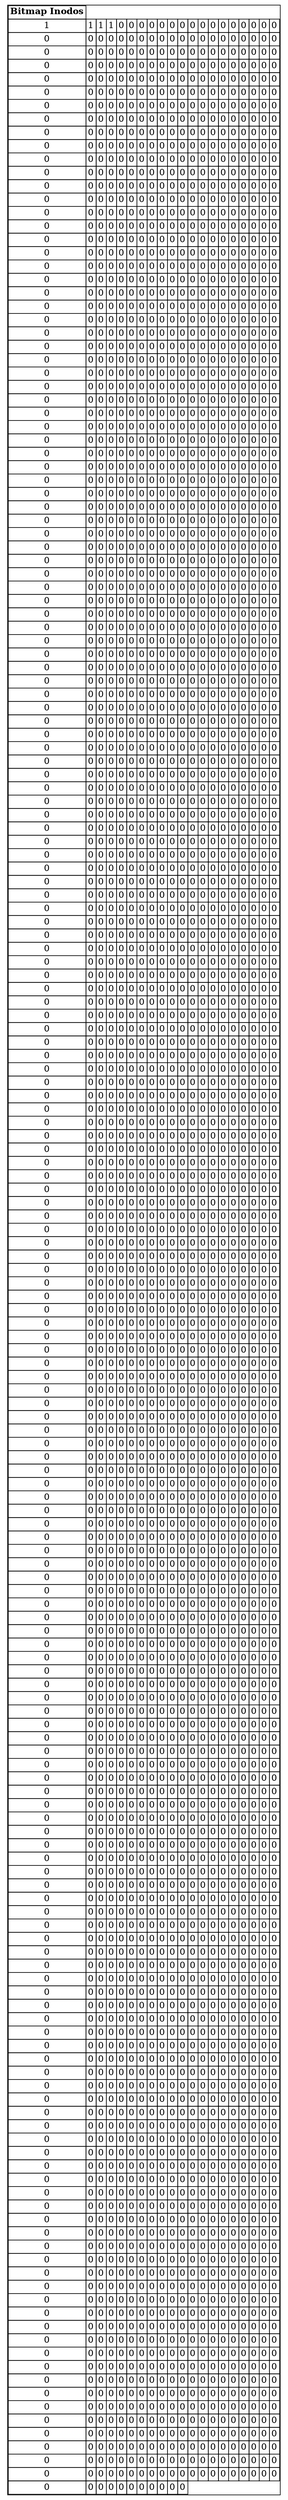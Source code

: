 digraph G {
  node [shape=plaintext]
  tbl [label=<<TABLE BORDER="1" CELLBORDER="1" CELLSPACING="0">
    <TR><TD><B>Bitmap Inodos</B></TD></TR>
    <TR><TD>1</TD><TD>1</TD><TD>1</TD><TD>1</TD><TD>0</TD><TD>0</TD><TD>0</TD><TD>0</TD><TD>0</TD><TD>0</TD><TD>0</TD><TD>0</TD><TD>0</TD><TD>0</TD><TD>0</TD><TD>0</TD><TD>0</TD><TD>0</TD><TD>0</TD><TD>0</TD></TR>
    <TR><TD>0</TD><TD>0</TD><TD>0</TD><TD>0</TD><TD>0</TD><TD>0</TD><TD>0</TD><TD>0</TD><TD>0</TD><TD>0</TD><TD>0</TD><TD>0</TD><TD>0</TD><TD>0</TD><TD>0</TD><TD>0</TD><TD>0</TD><TD>0</TD><TD>0</TD><TD>0</TD></TR>
    <TR><TD>0</TD><TD>0</TD><TD>0</TD><TD>0</TD><TD>0</TD><TD>0</TD><TD>0</TD><TD>0</TD><TD>0</TD><TD>0</TD><TD>0</TD><TD>0</TD><TD>0</TD><TD>0</TD><TD>0</TD><TD>0</TD><TD>0</TD><TD>0</TD><TD>0</TD><TD>0</TD></TR>
    <TR><TD>0</TD><TD>0</TD><TD>0</TD><TD>0</TD><TD>0</TD><TD>0</TD><TD>0</TD><TD>0</TD><TD>0</TD><TD>0</TD><TD>0</TD><TD>0</TD><TD>0</TD><TD>0</TD><TD>0</TD><TD>0</TD><TD>0</TD><TD>0</TD><TD>0</TD><TD>0</TD></TR>
    <TR><TD>0</TD><TD>0</TD><TD>0</TD><TD>0</TD><TD>0</TD><TD>0</TD><TD>0</TD><TD>0</TD><TD>0</TD><TD>0</TD><TD>0</TD><TD>0</TD><TD>0</TD><TD>0</TD><TD>0</TD><TD>0</TD><TD>0</TD><TD>0</TD><TD>0</TD><TD>0</TD></TR>
    <TR><TD>0</TD><TD>0</TD><TD>0</TD><TD>0</TD><TD>0</TD><TD>0</TD><TD>0</TD><TD>0</TD><TD>0</TD><TD>0</TD><TD>0</TD><TD>0</TD><TD>0</TD><TD>0</TD><TD>0</TD><TD>0</TD><TD>0</TD><TD>0</TD><TD>0</TD><TD>0</TD></TR>
    <TR><TD>0</TD><TD>0</TD><TD>0</TD><TD>0</TD><TD>0</TD><TD>0</TD><TD>0</TD><TD>0</TD><TD>0</TD><TD>0</TD><TD>0</TD><TD>0</TD><TD>0</TD><TD>0</TD><TD>0</TD><TD>0</TD><TD>0</TD><TD>0</TD><TD>0</TD><TD>0</TD></TR>
    <TR><TD>0</TD><TD>0</TD><TD>0</TD><TD>0</TD><TD>0</TD><TD>0</TD><TD>0</TD><TD>0</TD><TD>0</TD><TD>0</TD><TD>0</TD><TD>0</TD><TD>0</TD><TD>0</TD><TD>0</TD><TD>0</TD><TD>0</TD><TD>0</TD><TD>0</TD><TD>0</TD></TR>
    <TR><TD>0</TD><TD>0</TD><TD>0</TD><TD>0</TD><TD>0</TD><TD>0</TD><TD>0</TD><TD>0</TD><TD>0</TD><TD>0</TD><TD>0</TD><TD>0</TD><TD>0</TD><TD>0</TD><TD>0</TD><TD>0</TD><TD>0</TD><TD>0</TD><TD>0</TD><TD>0</TD></TR>
    <TR><TD>0</TD><TD>0</TD><TD>0</TD><TD>0</TD><TD>0</TD><TD>0</TD><TD>0</TD><TD>0</TD><TD>0</TD><TD>0</TD><TD>0</TD><TD>0</TD><TD>0</TD><TD>0</TD><TD>0</TD><TD>0</TD><TD>0</TD><TD>0</TD><TD>0</TD><TD>0</TD></TR>
    <TR><TD>0</TD><TD>0</TD><TD>0</TD><TD>0</TD><TD>0</TD><TD>0</TD><TD>0</TD><TD>0</TD><TD>0</TD><TD>0</TD><TD>0</TD><TD>0</TD><TD>0</TD><TD>0</TD><TD>0</TD><TD>0</TD><TD>0</TD><TD>0</TD><TD>0</TD><TD>0</TD></TR>
    <TR><TD>0</TD><TD>0</TD><TD>0</TD><TD>0</TD><TD>0</TD><TD>0</TD><TD>0</TD><TD>0</TD><TD>0</TD><TD>0</TD><TD>0</TD><TD>0</TD><TD>0</TD><TD>0</TD><TD>0</TD><TD>0</TD><TD>0</TD><TD>0</TD><TD>0</TD><TD>0</TD></TR>
    <TR><TD>0</TD><TD>0</TD><TD>0</TD><TD>0</TD><TD>0</TD><TD>0</TD><TD>0</TD><TD>0</TD><TD>0</TD><TD>0</TD><TD>0</TD><TD>0</TD><TD>0</TD><TD>0</TD><TD>0</TD><TD>0</TD><TD>0</TD><TD>0</TD><TD>0</TD><TD>0</TD></TR>
    <TR><TD>0</TD><TD>0</TD><TD>0</TD><TD>0</TD><TD>0</TD><TD>0</TD><TD>0</TD><TD>0</TD><TD>0</TD><TD>0</TD><TD>0</TD><TD>0</TD><TD>0</TD><TD>0</TD><TD>0</TD><TD>0</TD><TD>0</TD><TD>0</TD><TD>0</TD><TD>0</TD></TR>
    <TR><TD>0</TD><TD>0</TD><TD>0</TD><TD>0</TD><TD>0</TD><TD>0</TD><TD>0</TD><TD>0</TD><TD>0</TD><TD>0</TD><TD>0</TD><TD>0</TD><TD>0</TD><TD>0</TD><TD>0</TD><TD>0</TD><TD>0</TD><TD>0</TD><TD>0</TD><TD>0</TD></TR>
    <TR><TD>0</TD><TD>0</TD><TD>0</TD><TD>0</TD><TD>0</TD><TD>0</TD><TD>0</TD><TD>0</TD><TD>0</TD><TD>0</TD><TD>0</TD><TD>0</TD><TD>0</TD><TD>0</TD><TD>0</TD><TD>0</TD><TD>0</TD><TD>0</TD><TD>0</TD><TD>0</TD></TR>
    <TR><TD>0</TD><TD>0</TD><TD>0</TD><TD>0</TD><TD>0</TD><TD>0</TD><TD>0</TD><TD>0</TD><TD>0</TD><TD>0</TD><TD>0</TD><TD>0</TD><TD>0</TD><TD>0</TD><TD>0</TD><TD>0</TD><TD>0</TD><TD>0</TD><TD>0</TD><TD>0</TD></TR>
    <TR><TD>0</TD><TD>0</TD><TD>0</TD><TD>0</TD><TD>0</TD><TD>0</TD><TD>0</TD><TD>0</TD><TD>0</TD><TD>0</TD><TD>0</TD><TD>0</TD><TD>0</TD><TD>0</TD><TD>0</TD><TD>0</TD><TD>0</TD><TD>0</TD><TD>0</TD><TD>0</TD></TR>
    <TR><TD>0</TD><TD>0</TD><TD>0</TD><TD>0</TD><TD>0</TD><TD>0</TD><TD>0</TD><TD>0</TD><TD>0</TD><TD>0</TD><TD>0</TD><TD>0</TD><TD>0</TD><TD>0</TD><TD>0</TD><TD>0</TD><TD>0</TD><TD>0</TD><TD>0</TD><TD>0</TD></TR>
    <TR><TD>0</TD><TD>0</TD><TD>0</TD><TD>0</TD><TD>0</TD><TD>0</TD><TD>0</TD><TD>0</TD><TD>0</TD><TD>0</TD><TD>0</TD><TD>0</TD><TD>0</TD><TD>0</TD><TD>0</TD><TD>0</TD><TD>0</TD><TD>0</TD><TD>0</TD><TD>0</TD></TR>
    <TR><TD>0</TD><TD>0</TD><TD>0</TD><TD>0</TD><TD>0</TD><TD>0</TD><TD>0</TD><TD>0</TD><TD>0</TD><TD>0</TD><TD>0</TD><TD>0</TD><TD>0</TD><TD>0</TD><TD>0</TD><TD>0</TD><TD>0</TD><TD>0</TD><TD>0</TD><TD>0</TD></TR>
    <TR><TD>0</TD><TD>0</TD><TD>0</TD><TD>0</TD><TD>0</TD><TD>0</TD><TD>0</TD><TD>0</TD><TD>0</TD><TD>0</TD><TD>0</TD><TD>0</TD><TD>0</TD><TD>0</TD><TD>0</TD><TD>0</TD><TD>0</TD><TD>0</TD><TD>0</TD><TD>0</TD></TR>
    <TR><TD>0</TD><TD>0</TD><TD>0</TD><TD>0</TD><TD>0</TD><TD>0</TD><TD>0</TD><TD>0</TD><TD>0</TD><TD>0</TD><TD>0</TD><TD>0</TD><TD>0</TD><TD>0</TD><TD>0</TD><TD>0</TD><TD>0</TD><TD>0</TD><TD>0</TD><TD>0</TD></TR>
    <TR><TD>0</TD><TD>0</TD><TD>0</TD><TD>0</TD><TD>0</TD><TD>0</TD><TD>0</TD><TD>0</TD><TD>0</TD><TD>0</TD><TD>0</TD><TD>0</TD><TD>0</TD><TD>0</TD><TD>0</TD><TD>0</TD><TD>0</TD><TD>0</TD><TD>0</TD><TD>0</TD></TR>
    <TR><TD>0</TD><TD>0</TD><TD>0</TD><TD>0</TD><TD>0</TD><TD>0</TD><TD>0</TD><TD>0</TD><TD>0</TD><TD>0</TD><TD>0</TD><TD>0</TD><TD>0</TD><TD>0</TD><TD>0</TD><TD>0</TD><TD>0</TD><TD>0</TD><TD>0</TD><TD>0</TD></TR>
    <TR><TD>0</TD><TD>0</TD><TD>0</TD><TD>0</TD><TD>0</TD><TD>0</TD><TD>0</TD><TD>0</TD><TD>0</TD><TD>0</TD><TD>0</TD><TD>0</TD><TD>0</TD><TD>0</TD><TD>0</TD><TD>0</TD><TD>0</TD><TD>0</TD><TD>0</TD><TD>0</TD></TR>
    <TR><TD>0</TD><TD>0</TD><TD>0</TD><TD>0</TD><TD>0</TD><TD>0</TD><TD>0</TD><TD>0</TD><TD>0</TD><TD>0</TD><TD>0</TD><TD>0</TD><TD>0</TD><TD>0</TD><TD>0</TD><TD>0</TD><TD>0</TD><TD>0</TD><TD>0</TD><TD>0</TD></TR>
    <TR><TD>0</TD><TD>0</TD><TD>0</TD><TD>0</TD><TD>0</TD><TD>0</TD><TD>0</TD><TD>0</TD><TD>0</TD><TD>0</TD><TD>0</TD><TD>0</TD><TD>0</TD><TD>0</TD><TD>0</TD><TD>0</TD><TD>0</TD><TD>0</TD><TD>0</TD><TD>0</TD></TR>
    <TR><TD>0</TD><TD>0</TD><TD>0</TD><TD>0</TD><TD>0</TD><TD>0</TD><TD>0</TD><TD>0</TD><TD>0</TD><TD>0</TD><TD>0</TD><TD>0</TD><TD>0</TD><TD>0</TD><TD>0</TD><TD>0</TD><TD>0</TD><TD>0</TD><TD>0</TD><TD>0</TD></TR>
    <TR><TD>0</TD><TD>0</TD><TD>0</TD><TD>0</TD><TD>0</TD><TD>0</TD><TD>0</TD><TD>0</TD><TD>0</TD><TD>0</TD><TD>0</TD><TD>0</TD><TD>0</TD><TD>0</TD><TD>0</TD><TD>0</TD><TD>0</TD><TD>0</TD><TD>0</TD><TD>0</TD></TR>
    <TR><TD>0</TD><TD>0</TD><TD>0</TD><TD>0</TD><TD>0</TD><TD>0</TD><TD>0</TD><TD>0</TD><TD>0</TD><TD>0</TD><TD>0</TD><TD>0</TD><TD>0</TD><TD>0</TD><TD>0</TD><TD>0</TD><TD>0</TD><TD>0</TD><TD>0</TD><TD>0</TD></TR>
    <TR><TD>0</TD><TD>0</TD><TD>0</TD><TD>0</TD><TD>0</TD><TD>0</TD><TD>0</TD><TD>0</TD><TD>0</TD><TD>0</TD><TD>0</TD><TD>0</TD><TD>0</TD><TD>0</TD><TD>0</TD><TD>0</TD><TD>0</TD><TD>0</TD><TD>0</TD><TD>0</TD></TR>
    <TR><TD>0</TD><TD>0</TD><TD>0</TD><TD>0</TD><TD>0</TD><TD>0</TD><TD>0</TD><TD>0</TD><TD>0</TD><TD>0</TD><TD>0</TD><TD>0</TD><TD>0</TD><TD>0</TD><TD>0</TD><TD>0</TD><TD>0</TD><TD>0</TD><TD>0</TD><TD>0</TD></TR>
    <TR><TD>0</TD><TD>0</TD><TD>0</TD><TD>0</TD><TD>0</TD><TD>0</TD><TD>0</TD><TD>0</TD><TD>0</TD><TD>0</TD><TD>0</TD><TD>0</TD><TD>0</TD><TD>0</TD><TD>0</TD><TD>0</TD><TD>0</TD><TD>0</TD><TD>0</TD><TD>0</TD></TR>
    <TR><TD>0</TD><TD>0</TD><TD>0</TD><TD>0</TD><TD>0</TD><TD>0</TD><TD>0</TD><TD>0</TD><TD>0</TD><TD>0</TD><TD>0</TD><TD>0</TD><TD>0</TD><TD>0</TD><TD>0</TD><TD>0</TD><TD>0</TD><TD>0</TD><TD>0</TD><TD>0</TD></TR>
    <TR><TD>0</TD><TD>0</TD><TD>0</TD><TD>0</TD><TD>0</TD><TD>0</TD><TD>0</TD><TD>0</TD><TD>0</TD><TD>0</TD><TD>0</TD><TD>0</TD><TD>0</TD><TD>0</TD><TD>0</TD><TD>0</TD><TD>0</TD><TD>0</TD><TD>0</TD><TD>0</TD></TR>
    <TR><TD>0</TD><TD>0</TD><TD>0</TD><TD>0</TD><TD>0</TD><TD>0</TD><TD>0</TD><TD>0</TD><TD>0</TD><TD>0</TD><TD>0</TD><TD>0</TD><TD>0</TD><TD>0</TD><TD>0</TD><TD>0</TD><TD>0</TD><TD>0</TD><TD>0</TD><TD>0</TD></TR>
    <TR><TD>0</TD><TD>0</TD><TD>0</TD><TD>0</TD><TD>0</TD><TD>0</TD><TD>0</TD><TD>0</TD><TD>0</TD><TD>0</TD><TD>0</TD><TD>0</TD><TD>0</TD><TD>0</TD><TD>0</TD><TD>0</TD><TD>0</TD><TD>0</TD><TD>0</TD><TD>0</TD></TR>
    <TR><TD>0</TD><TD>0</TD><TD>0</TD><TD>0</TD><TD>0</TD><TD>0</TD><TD>0</TD><TD>0</TD><TD>0</TD><TD>0</TD><TD>0</TD><TD>0</TD><TD>0</TD><TD>0</TD><TD>0</TD><TD>0</TD><TD>0</TD><TD>0</TD><TD>0</TD><TD>0</TD></TR>
    <TR><TD>0</TD><TD>0</TD><TD>0</TD><TD>0</TD><TD>0</TD><TD>0</TD><TD>0</TD><TD>0</TD><TD>0</TD><TD>0</TD><TD>0</TD><TD>0</TD><TD>0</TD><TD>0</TD><TD>0</TD><TD>0</TD><TD>0</TD><TD>0</TD><TD>0</TD><TD>0</TD></TR>
    <TR><TD>0</TD><TD>0</TD><TD>0</TD><TD>0</TD><TD>0</TD><TD>0</TD><TD>0</TD><TD>0</TD><TD>0</TD><TD>0</TD><TD>0</TD><TD>0</TD><TD>0</TD><TD>0</TD><TD>0</TD><TD>0</TD><TD>0</TD><TD>0</TD><TD>0</TD><TD>0</TD></TR>
    <TR><TD>0</TD><TD>0</TD><TD>0</TD><TD>0</TD><TD>0</TD><TD>0</TD><TD>0</TD><TD>0</TD><TD>0</TD><TD>0</TD><TD>0</TD><TD>0</TD><TD>0</TD><TD>0</TD><TD>0</TD><TD>0</TD><TD>0</TD><TD>0</TD><TD>0</TD><TD>0</TD></TR>
    <TR><TD>0</TD><TD>0</TD><TD>0</TD><TD>0</TD><TD>0</TD><TD>0</TD><TD>0</TD><TD>0</TD><TD>0</TD><TD>0</TD><TD>0</TD><TD>0</TD><TD>0</TD><TD>0</TD><TD>0</TD><TD>0</TD><TD>0</TD><TD>0</TD><TD>0</TD><TD>0</TD></TR>
    <TR><TD>0</TD><TD>0</TD><TD>0</TD><TD>0</TD><TD>0</TD><TD>0</TD><TD>0</TD><TD>0</TD><TD>0</TD><TD>0</TD><TD>0</TD><TD>0</TD><TD>0</TD><TD>0</TD><TD>0</TD><TD>0</TD><TD>0</TD><TD>0</TD><TD>0</TD><TD>0</TD></TR>
    <TR><TD>0</TD><TD>0</TD><TD>0</TD><TD>0</TD><TD>0</TD><TD>0</TD><TD>0</TD><TD>0</TD><TD>0</TD><TD>0</TD><TD>0</TD><TD>0</TD><TD>0</TD><TD>0</TD><TD>0</TD><TD>0</TD><TD>0</TD><TD>0</TD><TD>0</TD><TD>0</TD></TR>
    <TR><TD>0</TD><TD>0</TD><TD>0</TD><TD>0</TD><TD>0</TD><TD>0</TD><TD>0</TD><TD>0</TD><TD>0</TD><TD>0</TD><TD>0</TD><TD>0</TD><TD>0</TD><TD>0</TD><TD>0</TD><TD>0</TD><TD>0</TD><TD>0</TD><TD>0</TD><TD>0</TD></TR>
    <TR><TD>0</TD><TD>0</TD><TD>0</TD><TD>0</TD><TD>0</TD><TD>0</TD><TD>0</TD><TD>0</TD><TD>0</TD><TD>0</TD><TD>0</TD><TD>0</TD><TD>0</TD><TD>0</TD><TD>0</TD><TD>0</TD><TD>0</TD><TD>0</TD><TD>0</TD><TD>0</TD></TR>
    <TR><TD>0</TD><TD>0</TD><TD>0</TD><TD>0</TD><TD>0</TD><TD>0</TD><TD>0</TD><TD>0</TD><TD>0</TD><TD>0</TD><TD>0</TD><TD>0</TD><TD>0</TD><TD>0</TD><TD>0</TD><TD>0</TD><TD>0</TD><TD>0</TD><TD>0</TD><TD>0</TD></TR>
    <TR><TD>0</TD><TD>0</TD><TD>0</TD><TD>0</TD><TD>0</TD><TD>0</TD><TD>0</TD><TD>0</TD><TD>0</TD><TD>0</TD><TD>0</TD><TD>0</TD><TD>0</TD><TD>0</TD><TD>0</TD><TD>0</TD><TD>0</TD><TD>0</TD><TD>0</TD><TD>0</TD></TR>
    <TR><TD>0</TD><TD>0</TD><TD>0</TD><TD>0</TD><TD>0</TD><TD>0</TD><TD>0</TD><TD>0</TD><TD>0</TD><TD>0</TD><TD>0</TD><TD>0</TD><TD>0</TD><TD>0</TD><TD>0</TD><TD>0</TD><TD>0</TD><TD>0</TD><TD>0</TD><TD>0</TD></TR>
    <TR><TD>0</TD><TD>0</TD><TD>0</TD><TD>0</TD><TD>0</TD><TD>0</TD><TD>0</TD><TD>0</TD><TD>0</TD><TD>0</TD><TD>0</TD><TD>0</TD><TD>0</TD><TD>0</TD><TD>0</TD><TD>0</TD><TD>0</TD><TD>0</TD><TD>0</TD><TD>0</TD></TR>
    <TR><TD>0</TD><TD>0</TD><TD>0</TD><TD>0</TD><TD>0</TD><TD>0</TD><TD>0</TD><TD>0</TD><TD>0</TD><TD>0</TD><TD>0</TD><TD>0</TD><TD>0</TD><TD>0</TD><TD>0</TD><TD>0</TD><TD>0</TD><TD>0</TD><TD>0</TD><TD>0</TD></TR>
    <TR><TD>0</TD><TD>0</TD><TD>0</TD><TD>0</TD><TD>0</TD><TD>0</TD><TD>0</TD><TD>0</TD><TD>0</TD><TD>0</TD><TD>0</TD><TD>0</TD><TD>0</TD><TD>0</TD><TD>0</TD><TD>0</TD><TD>0</TD><TD>0</TD><TD>0</TD><TD>0</TD></TR>
    <TR><TD>0</TD><TD>0</TD><TD>0</TD><TD>0</TD><TD>0</TD><TD>0</TD><TD>0</TD><TD>0</TD><TD>0</TD><TD>0</TD><TD>0</TD><TD>0</TD><TD>0</TD><TD>0</TD><TD>0</TD><TD>0</TD><TD>0</TD><TD>0</TD><TD>0</TD><TD>0</TD></TR>
    <TR><TD>0</TD><TD>0</TD><TD>0</TD><TD>0</TD><TD>0</TD><TD>0</TD><TD>0</TD><TD>0</TD><TD>0</TD><TD>0</TD><TD>0</TD><TD>0</TD><TD>0</TD><TD>0</TD><TD>0</TD><TD>0</TD><TD>0</TD><TD>0</TD><TD>0</TD><TD>0</TD></TR>
    <TR><TD>0</TD><TD>0</TD><TD>0</TD><TD>0</TD><TD>0</TD><TD>0</TD><TD>0</TD><TD>0</TD><TD>0</TD><TD>0</TD><TD>0</TD><TD>0</TD><TD>0</TD><TD>0</TD><TD>0</TD><TD>0</TD><TD>0</TD><TD>0</TD><TD>0</TD><TD>0</TD></TR>
    <TR><TD>0</TD><TD>0</TD><TD>0</TD><TD>0</TD><TD>0</TD><TD>0</TD><TD>0</TD><TD>0</TD><TD>0</TD><TD>0</TD><TD>0</TD><TD>0</TD><TD>0</TD><TD>0</TD><TD>0</TD><TD>0</TD><TD>0</TD><TD>0</TD><TD>0</TD><TD>0</TD></TR>
    <TR><TD>0</TD><TD>0</TD><TD>0</TD><TD>0</TD><TD>0</TD><TD>0</TD><TD>0</TD><TD>0</TD><TD>0</TD><TD>0</TD><TD>0</TD><TD>0</TD><TD>0</TD><TD>0</TD><TD>0</TD><TD>0</TD><TD>0</TD><TD>0</TD><TD>0</TD><TD>0</TD></TR>
    <TR><TD>0</TD><TD>0</TD><TD>0</TD><TD>0</TD><TD>0</TD><TD>0</TD><TD>0</TD><TD>0</TD><TD>0</TD><TD>0</TD><TD>0</TD><TD>0</TD><TD>0</TD><TD>0</TD><TD>0</TD><TD>0</TD><TD>0</TD><TD>0</TD><TD>0</TD><TD>0</TD></TR>
    <TR><TD>0</TD><TD>0</TD><TD>0</TD><TD>0</TD><TD>0</TD><TD>0</TD><TD>0</TD><TD>0</TD><TD>0</TD><TD>0</TD><TD>0</TD><TD>0</TD><TD>0</TD><TD>0</TD><TD>0</TD><TD>0</TD><TD>0</TD><TD>0</TD><TD>0</TD><TD>0</TD></TR>
    <TR><TD>0</TD><TD>0</TD><TD>0</TD><TD>0</TD><TD>0</TD><TD>0</TD><TD>0</TD><TD>0</TD><TD>0</TD><TD>0</TD><TD>0</TD><TD>0</TD><TD>0</TD><TD>0</TD><TD>0</TD><TD>0</TD><TD>0</TD><TD>0</TD><TD>0</TD><TD>0</TD></TR>
    <TR><TD>0</TD><TD>0</TD><TD>0</TD><TD>0</TD><TD>0</TD><TD>0</TD><TD>0</TD><TD>0</TD><TD>0</TD><TD>0</TD><TD>0</TD><TD>0</TD><TD>0</TD><TD>0</TD><TD>0</TD><TD>0</TD><TD>0</TD><TD>0</TD><TD>0</TD><TD>0</TD></TR>
    <TR><TD>0</TD><TD>0</TD><TD>0</TD><TD>0</TD><TD>0</TD><TD>0</TD><TD>0</TD><TD>0</TD><TD>0</TD><TD>0</TD><TD>0</TD><TD>0</TD><TD>0</TD><TD>0</TD><TD>0</TD><TD>0</TD><TD>0</TD><TD>0</TD><TD>0</TD><TD>0</TD></TR>
    <TR><TD>0</TD><TD>0</TD><TD>0</TD><TD>0</TD><TD>0</TD><TD>0</TD><TD>0</TD><TD>0</TD><TD>0</TD><TD>0</TD><TD>0</TD><TD>0</TD><TD>0</TD><TD>0</TD><TD>0</TD><TD>0</TD><TD>0</TD><TD>0</TD><TD>0</TD><TD>0</TD></TR>
    <TR><TD>0</TD><TD>0</TD><TD>0</TD><TD>0</TD><TD>0</TD><TD>0</TD><TD>0</TD><TD>0</TD><TD>0</TD><TD>0</TD><TD>0</TD><TD>0</TD><TD>0</TD><TD>0</TD><TD>0</TD><TD>0</TD><TD>0</TD><TD>0</TD><TD>0</TD><TD>0</TD></TR>
    <TR><TD>0</TD><TD>0</TD><TD>0</TD><TD>0</TD><TD>0</TD><TD>0</TD><TD>0</TD><TD>0</TD><TD>0</TD><TD>0</TD><TD>0</TD><TD>0</TD><TD>0</TD><TD>0</TD><TD>0</TD><TD>0</TD><TD>0</TD><TD>0</TD><TD>0</TD><TD>0</TD></TR>
    <TR><TD>0</TD><TD>0</TD><TD>0</TD><TD>0</TD><TD>0</TD><TD>0</TD><TD>0</TD><TD>0</TD><TD>0</TD><TD>0</TD><TD>0</TD><TD>0</TD><TD>0</TD><TD>0</TD><TD>0</TD><TD>0</TD><TD>0</TD><TD>0</TD><TD>0</TD><TD>0</TD></TR>
    <TR><TD>0</TD><TD>0</TD><TD>0</TD><TD>0</TD><TD>0</TD><TD>0</TD><TD>0</TD><TD>0</TD><TD>0</TD><TD>0</TD><TD>0</TD><TD>0</TD><TD>0</TD><TD>0</TD><TD>0</TD><TD>0</TD><TD>0</TD><TD>0</TD><TD>0</TD><TD>0</TD></TR>
    <TR><TD>0</TD><TD>0</TD><TD>0</TD><TD>0</TD><TD>0</TD><TD>0</TD><TD>0</TD><TD>0</TD><TD>0</TD><TD>0</TD><TD>0</TD><TD>0</TD><TD>0</TD><TD>0</TD><TD>0</TD><TD>0</TD><TD>0</TD><TD>0</TD><TD>0</TD><TD>0</TD></TR>
    <TR><TD>0</TD><TD>0</TD><TD>0</TD><TD>0</TD><TD>0</TD><TD>0</TD><TD>0</TD><TD>0</TD><TD>0</TD><TD>0</TD><TD>0</TD><TD>0</TD><TD>0</TD><TD>0</TD><TD>0</TD><TD>0</TD><TD>0</TD><TD>0</TD><TD>0</TD><TD>0</TD></TR>
    <TR><TD>0</TD><TD>0</TD><TD>0</TD><TD>0</TD><TD>0</TD><TD>0</TD><TD>0</TD><TD>0</TD><TD>0</TD><TD>0</TD><TD>0</TD><TD>0</TD><TD>0</TD><TD>0</TD><TD>0</TD><TD>0</TD><TD>0</TD><TD>0</TD><TD>0</TD><TD>0</TD></TR>
    <TR><TD>0</TD><TD>0</TD><TD>0</TD><TD>0</TD><TD>0</TD><TD>0</TD><TD>0</TD><TD>0</TD><TD>0</TD><TD>0</TD><TD>0</TD><TD>0</TD><TD>0</TD><TD>0</TD><TD>0</TD><TD>0</TD><TD>0</TD><TD>0</TD><TD>0</TD><TD>0</TD></TR>
    <TR><TD>0</TD><TD>0</TD><TD>0</TD><TD>0</TD><TD>0</TD><TD>0</TD><TD>0</TD><TD>0</TD><TD>0</TD><TD>0</TD><TD>0</TD><TD>0</TD><TD>0</TD><TD>0</TD><TD>0</TD><TD>0</TD><TD>0</TD><TD>0</TD><TD>0</TD><TD>0</TD></TR>
    <TR><TD>0</TD><TD>0</TD><TD>0</TD><TD>0</TD><TD>0</TD><TD>0</TD><TD>0</TD><TD>0</TD><TD>0</TD><TD>0</TD><TD>0</TD><TD>0</TD><TD>0</TD><TD>0</TD><TD>0</TD><TD>0</TD><TD>0</TD><TD>0</TD><TD>0</TD><TD>0</TD></TR>
    <TR><TD>0</TD><TD>0</TD><TD>0</TD><TD>0</TD><TD>0</TD><TD>0</TD><TD>0</TD><TD>0</TD><TD>0</TD><TD>0</TD><TD>0</TD><TD>0</TD><TD>0</TD><TD>0</TD><TD>0</TD><TD>0</TD><TD>0</TD><TD>0</TD><TD>0</TD><TD>0</TD></TR>
    <TR><TD>0</TD><TD>0</TD><TD>0</TD><TD>0</TD><TD>0</TD><TD>0</TD><TD>0</TD><TD>0</TD><TD>0</TD><TD>0</TD><TD>0</TD><TD>0</TD><TD>0</TD><TD>0</TD><TD>0</TD><TD>0</TD><TD>0</TD><TD>0</TD><TD>0</TD><TD>0</TD></TR>
    <TR><TD>0</TD><TD>0</TD><TD>0</TD><TD>0</TD><TD>0</TD><TD>0</TD><TD>0</TD><TD>0</TD><TD>0</TD><TD>0</TD><TD>0</TD><TD>0</TD><TD>0</TD><TD>0</TD><TD>0</TD><TD>0</TD><TD>0</TD><TD>0</TD><TD>0</TD><TD>0</TD></TR>
    <TR><TD>0</TD><TD>0</TD><TD>0</TD><TD>0</TD><TD>0</TD><TD>0</TD><TD>0</TD><TD>0</TD><TD>0</TD><TD>0</TD><TD>0</TD><TD>0</TD><TD>0</TD><TD>0</TD><TD>0</TD><TD>0</TD><TD>0</TD><TD>0</TD><TD>0</TD><TD>0</TD></TR>
    <TR><TD>0</TD><TD>0</TD><TD>0</TD><TD>0</TD><TD>0</TD><TD>0</TD><TD>0</TD><TD>0</TD><TD>0</TD><TD>0</TD><TD>0</TD><TD>0</TD><TD>0</TD><TD>0</TD><TD>0</TD><TD>0</TD><TD>0</TD><TD>0</TD><TD>0</TD><TD>0</TD></TR>
    <TR><TD>0</TD><TD>0</TD><TD>0</TD><TD>0</TD><TD>0</TD><TD>0</TD><TD>0</TD><TD>0</TD><TD>0</TD><TD>0</TD><TD>0</TD><TD>0</TD><TD>0</TD><TD>0</TD><TD>0</TD><TD>0</TD><TD>0</TD><TD>0</TD><TD>0</TD><TD>0</TD></TR>
    <TR><TD>0</TD><TD>0</TD><TD>0</TD><TD>0</TD><TD>0</TD><TD>0</TD><TD>0</TD><TD>0</TD><TD>0</TD><TD>0</TD><TD>0</TD><TD>0</TD><TD>0</TD><TD>0</TD><TD>0</TD><TD>0</TD><TD>0</TD><TD>0</TD><TD>0</TD><TD>0</TD></TR>
    <TR><TD>0</TD><TD>0</TD><TD>0</TD><TD>0</TD><TD>0</TD><TD>0</TD><TD>0</TD><TD>0</TD><TD>0</TD><TD>0</TD><TD>0</TD><TD>0</TD><TD>0</TD><TD>0</TD><TD>0</TD><TD>0</TD><TD>0</TD><TD>0</TD><TD>0</TD><TD>0</TD></TR>
    <TR><TD>0</TD><TD>0</TD><TD>0</TD><TD>0</TD><TD>0</TD><TD>0</TD><TD>0</TD><TD>0</TD><TD>0</TD><TD>0</TD><TD>0</TD><TD>0</TD><TD>0</TD><TD>0</TD><TD>0</TD><TD>0</TD><TD>0</TD><TD>0</TD><TD>0</TD><TD>0</TD></TR>
    <TR><TD>0</TD><TD>0</TD><TD>0</TD><TD>0</TD><TD>0</TD><TD>0</TD><TD>0</TD><TD>0</TD><TD>0</TD><TD>0</TD><TD>0</TD><TD>0</TD><TD>0</TD><TD>0</TD><TD>0</TD><TD>0</TD><TD>0</TD><TD>0</TD><TD>0</TD><TD>0</TD></TR>
    <TR><TD>0</TD><TD>0</TD><TD>0</TD><TD>0</TD><TD>0</TD><TD>0</TD><TD>0</TD><TD>0</TD><TD>0</TD><TD>0</TD><TD>0</TD><TD>0</TD><TD>0</TD><TD>0</TD><TD>0</TD><TD>0</TD><TD>0</TD><TD>0</TD><TD>0</TD><TD>0</TD></TR>
    <TR><TD>0</TD><TD>0</TD><TD>0</TD><TD>0</TD><TD>0</TD><TD>0</TD><TD>0</TD><TD>0</TD><TD>0</TD><TD>0</TD><TD>0</TD><TD>0</TD><TD>0</TD><TD>0</TD><TD>0</TD><TD>0</TD><TD>0</TD><TD>0</TD><TD>0</TD><TD>0</TD></TR>
    <TR><TD>0</TD><TD>0</TD><TD>0</TD><TD>0</TD><TD>0</TD><TD>0</TD><TD>0</TD><TD>0</TD><TD>0</TD><TD>0</TD><TD>0</TD><TD>0</TD><TD>0</TD><TD>0</TD><TD>0</TD><TD>0</TD><TD>0</TD><TD>0</TD><TD>0</TD><TD>0</TD></TR>
    <TR><TD>0</TD><TD>0</TD><TD>0</TD><TD>0</TD><TD>0</TD><TD>0</TD><TD>0</TD><TD>0</TD><TD>0</TD><TD>0</TD><TD>0</TD><TD>0</TD><TD>0</TD><TD>0</TD><TD>0</TD><TD>0</TD><TD>0</TD><TD>0</TD><TD>0</TD><TD>0</TD></TR>
    <TR><TD>0</TD><TD>0</TD><TD>0</TD><TD>0</TD><TD>0</TD><TD>0</TD><TD>0</TD><TD>0</TD><TD>0</TD><TD>0</TD><TD>0</TD><TD>0</TD><TD>0</TD><TD>0</TD><TD>0</TD><TD>0</TD><TD>0</TD><TD>0</TD><TD>0</TD><TD>0</TD></TR>
    <TR><TD>0</TD><TD>0</TD><TD>0</TD><TD>0</TD><TD>0</TD><TD>0</TD><TD>0</TD><TD>0</TD><TD>0</TD><TD>0</TD><TD>0</TD><TD>0</TD><TD>0</TD><TD>0</TD><TD>0</TD><TD>0</TD><TD>0</TD><TD>0</TD><TD>0</TD><TD>0</TD></TR>
    <TR><TD>0</TD><TD>0</TD><TD>0</TD><TD>0</TD><TD>0</TD><TD>0</TD><TD>0</TD><TD>0</TD><TD>0</TD><TD>0</TD><TD>0</TD><TD>0</TD><TD>0</TD><TD>0</TD><TD>0</TD><TD>0</TD><TD>0</TD><TD>0</TD><TD>0</TD><TD>0</TD></TR>
    <TR><TD>0</TD><TD>0</TD><TD>0</TD><TD>0</TD><TD>0</TD><TD>0</TD><TD>0</TD><TD>0</TD><TD>0</TD><TD>0</TD><TD>0</TD><TD>0</TD><TD>0</TD><TD>0</TD><TD>0</TD><TD>0</TD><TD>0</TD><TD>0</TD><TD>0</TD><TD>0</TD></TR>
    <TR><TD>0</TD><TD>0</TD><TD>0</TD><TD>0</TD><TD>0</TD><TD>0</TD><TD>0</TD><TD>0</TD><TD>0</TD><TD>0</TD><TD>0</TD><TD>0</TD><TD>0</TD><TD>0</TD><TD>0</TD><TD>0</TD><TD>0</TD><TD>0</TD><TD>0</TD><TD>0</TD></TR>
    <TR><TD>0</TD><TD>0</TD><TD>0</TD><TD>0</TD><TD>0</TD><TD>0</TD><TD>0</TD><TD>0</TD><TD>0</TD><TD>0</TD><TD>0</TD><TD>0</TD><TD>0</TD><TD>0</TD><TD>0</TD><TD>0</TD><TD>0</TD><TD>0</TD><TD>0</TD><TD>0</TD></TR>
    <TR><TD>0</TD><TD>0</TD><TD>0</TD><TD>0</TD><TD>0</TD><TD>0</TD><TD>0</TD><TD>0</TD><TD>0</TD><TD>0</TD><TD>0</TD><TD>0</TD><TD>0</TD><TD>0</TD><TD>0</TD><TD>0</TD><TD>0</TD><TD>0</TD><TD>0</TD><TD>0</TD></TR>
    <TR><TD>0</TD><TD>0</TD><TD>0</TD><TD>0</TD><TD>0</TD><TD>0</TD><TD>0</TD><TD>0</TD><TD>0</TD><TD>0</TD><TD>0</TD><TD>0</TD><TD>0</TD><TD>0</TD><TD>0</TD><TD>0</TD><TD>0</TD><TD>0</TD><TD>0</TD><TD>0</TD></TR>
    <TR><TD>0</TD><TD>0</TD><TD>0</TD><TD>0</TD><TD>0</TD><TD>0</TD><TD>0</TD><TD>0</TD><TD>0</TD><TD>0</TD><TD>0</TD><TD>0</TD><TD>0</TD><TD>0</TD><TD>0</TD><TD>0</TD><TD>0</TD><TD>0</TD><TD>0</TD><TD>0</TD></TR>
    <TR><TD>0</TD><TD>0</TD><TD>0</TD><TD>0</TD><TD>0</TD><TD>0</TD><TD>0</TD><TD>0</TD><TD>0</TD><TD>0</TD><TD>0</TD><TD>0</TD><TD>0</TD><TD>0</TD><TD>0</TD><TD>0</TD><TD>0</TD><TD>0</TD><TD>0</TD><TD>0</TD></TR>
    <TR><TD>0</TD><TD>0</TD><TD>0</TD><TD>0</TD><TD>0</TD><TD>0</TD><TD>0</TD><TD>0</TD><TD>0</TD><TD>0</TD><TD>0</TD><TD>0</TD><TD>0</TD><TD>0</TD><TD>0</TD><TD>0</TD><TD>0</TD><TD>0</TD><TD>0</TD><TD>0</TD></TR>
    <TR><TD>0</TD><TD>0</TD><TD>0</TD><TD>0</TD><TD>0</TD><TD>0</TD><TD>0</TD><TD>0</TD><TD>0</TD><TD>0</TD><TD>0</TD><TD>0</TD><TD>0</TD><TD>0</TD><TD>0</TD><TD>0</TD><TD>0</TD><TD>0</TD><TD>0</TD><TD>0</TD></TR>
    <TR><TD>0</TD><TD>0</TD><TD>0</TD><TD>0</TD><TD>0</TD><TD>0</TD><TD>0</TD><TD>0</TD><TD>0</TD><TD>0</TD><TD>0</TD><TD>0</TD><TD>0</TD><TD>0</TD><TD>0</TD><TD>0</TD><TD>0</TD><TD>0</TD><TD>0</TD><TD>0</TD></TR>
    <TR><TD>0</TD><TD>0</TD><TD>0</TD><TD>0</TD><TD>0</TD><TD>0</TD><TD>0</TD><TD>0</TD><TD>0</TD><TD>0</TD><TD>0</TD><TD>0</TD><TD>0</TD><TD>0</TD><TD>0</TD><TD>0</TD><TD>0</TD><TD>0</TD><TD>0</TD><TD>0</TD></TR>
    <TR><TD>0</TD><TD>0</TD><TD>0</TD><TD>0</TD><TD>0</TD><TD>0</TD><TD>0</TD><TD>0</TD><TD>0</TD><TD>0</TD><TD>0</TD><TD>0</TD><TD>0</TD><TD>0</TD><TD>0</TD><TD>0</TD><TD>0</TD><TD>0</TD><TD>0</TD><TD>0</TD></TR>
    <TR><TD>0</TD><TD>0</TD><TD>0</TD><TD>0</TD><TD>0</TD><TD>0</TD><TD>0</TD><TD>0</TD><TD>0</TD><TD>0</TD><TD>0</TD><TD>0</TD><TD>0</TD><TD>0</TD><TD>0</TD><TD>0</TD><TD>0</TD><TD>0</TD><TD>0</TD><TD>0</TD></TR>
    <TR><TD>0</TD><TD>0</TD><TD>0</TD><TD>0</TD><TD>0</TD><TD>0</TD><TD>0</TD><TD>0</TD><TD>0</TD><TD>0</TD><TD>0</TD><TD>0</TD><TD>0</TD><TD>0</TD><TD>0</TD><TD>0</TD><TD>0</TD><TD>0</TD><TD>0</TD><TD>0</TD></TR>
    <TR><TD>0</TD><TD>0</TD><TD>0</TD><TD>0</TD><TD>0</TD><TD>0</TD><TD>0</TD><TD>0</TD><TD>0</TD><TD>0</TD><TD>0</TD><TD>0</TD><TD>0</TD><TD>0</TD><TD>0</TD><TD>0</TD><TD>0</TD><TD>0</TD><TD>0</TD><TD>0</TD></TR>
    <TR><TD>0</TD><TD>0</TD><TD>0</TD><TD>0</TD><TD>0</TD><TD>0</TD><TD>0</TD><TD>0</TD><TD>0</TD><TD>0</TD><TD>0</TD><TD>0</TD><TD>0</TD><TD>0</TD><TD>0</TD><TD>0</TD><TD>0</TD><TD>0</TD><TD>0</TD><TD>0</TD></TR>
    <TR><TD>0</TD><TD>0</TD><TD>0</TD><TD>0</TD><TD>0</TD><TD>0</TD><TD>0</TD><TD>0</TD><TD>0</TD><TD>0</TD><TD>0</TD><TD>0</TD><TD>0</TD><TD>0</TD><TD>0</TD><TD>0</TD><TD>0</TD><TD>0</TD><TD>0</TD><TD>0</TD></TR>
    <TR><TD>0</TD><TD>0</TD><TD>0</TD><TD>0</TD><TD>0</TD><TD>0</TD><TD>0</TD><TD>0</TD><TD>0</TD><TD>0</TD><TD>0</TD><TD>0</TD><TD>0</TD><TD>0</TD><TD>0</TD><TD>0</TD><TD>0</TD><TD>0</TD><TD>0</TD><TD>0</TD></TR>
    <TR><TD>0</TD><TD>0</TD><TD>0</TD><TD>0</TD><TD>0</TD><TD>0</TD><TD>0</TD><TD>0</TD><TD>0</TD><TD>0</TD><TD>0</TD><TD>0</TD><TD>0</TD><TD>0</TD><TD>0</TD><TD>0</TD><TD>0</TD><TD>0</TD><TD>0</TD><TD>0</TD></TR>
    <TR><TD>0</TD><TD>0</TD><TD>0</TD><TD>0</TD><TD>0</TD><TD>0</TD><TD>0</TD><TD>0</TD><TD>0</TD><TD>0</TD><TD>0</TD><TD>0</TD><TD>0</TD><TD>0</TD><TD>0</TD><TD>0</TD><TD>0</TD><TD>0</TD><TD>0</TD><TD>0</TD></TR>
    <TR><TD>0</TD><TD>0</TD><TD>0</TD><TD>0</TD><TD>0</TD><TD>0</TD><TD>0</TD><TD>0</TD><TD>0</TD><TD>0</TD><TD>0</TD><TD>0</TD><TD>0</TD><TD>0</TD><TD>0</TD><TD>0</TD><TD>0</TD><TD>0</TD><TD>0</TD><TD>0</TD></TR>
    <TR><TD>0</TD><TD>0</TD><TD>0</TD><TD>0</TD><TD>0</TD><TD>0</TD><TD>0</TD><TD>0</TD><TD>0</TD><TD>0</TD><TD>0</TD><TD>0</TD><TD>0</TD><TD>0</TD><TD>0</TD><TD>0</TD><TD>0</TD><TD>0</TD><TD>0</TD><TD>0</TD></TR>
    <TR><TD>0</TD><TD>0</TD><TD>0</TD><TD>0</TD><TD>0</TD><TD>0</TD><TD>0</TD><TD>0</TD><TD>0</TD><TD>0</TD><TD>0</TD><TD>0</TD><TD>0</TD><TD>0</TD><TD>0</TD><TD>0</TD><TD>0</TD><TD>0</TD><TD>0</TD><TD>0</TD></TR>
    <TR><TD>0</TD><TD>0</TD><TD>0</TD><TD>0</TD><TD>0</TD><TD>0</TD><TD>0</TD><TD>0</TD><TD>0</TD><TD>0</TD><TD>0</TD><TD>0</TD><TD>0</TD><TD>0</TD><TD>0</TD><TD>0</TD><TD>0</TD><TD>0</TD><TD>0</TD><TD>0</TD></TR>
    <TR><TD>0</TD><TD>0</TD><TD>0</TD><TD>0</TD><TD>0</TD><TD>0</TD><TD>0</TD><TD>0</TD><TD>0</TD><TD>0</TD><TD>0</TD><TD>0</TD><TD>0</TD><TD>0</TD><TD>0</TD><TD>0</TD><TD>0</TD><TD>0</TD><TD>0</TD><TD>0</TD></TR>
    <TR><TD>0</TD><TD>0</TD><TD>0</TD><TD>0</TD><TD>0</TD><TD>0</TD><TD>0</TD><TD>0</TD><TD>0</TD><TD>0</TD><TD>0</TD><TD>0</TD><TD>0</TD><TD>0</TD><TD>0</TD><TD>0</TD><TD>0</TD><TD>0</TD><TD>0</TD><TD>0</TD></TR>
    <TR><TD>0</TD><TD>0</TD><TD>0</TD><TD>0</TD><TD>0</TD><TD>0</TD><TD>0</TD><TD>0</TD><TD>0</TD><TD>0</TD><TD>0</TD><TD>0</TD><TD>0</TD><TD>0</TD><TD>0</TD><TD>0</TD><TD>0</TD><TD>0</TD><TD>0</TD><TD>0</TD></TR>
    <TR><TD>0</TD><TD>0</TD><TD>0</TD><TD>0</TD><TD>0</TD><TD>0</TD><TD>0</TD><TD>0</TD><TD>0</TD><TD>0</TD><TD>0</TD><TD>0</TD><TD>0</TD><TD>0</TD><TD>0</TD><TD>0</TD><TD>0</TD><TD>0</TD><TD>0</TD><TD>0</TD></TR>
    <TR><TD>0</TD><TD>0</TD><TD>0</TD><TD>0</TD><TD>0</TD><TD>0</TD><TD>0</TD><TD>0</TD><TD>0</TD><TD>0</TD><TD>0</TD><TD>0</TD><TD>0</TD><TD>0</TD><TD>0</TD><TD>0</TD><TD>0</TD><TD>0</TD><TD>0</TD><TD>0</TD></TR>
    <TR><TD>0</TD><TD>0</TD><TD>0</TD><TD>0</TD><TD>0</TD><TD>0</TD><TD>0</TD><TD>0</TD><TD>0</TD><TD>0</TD><TD>0</TD><TD>0</TD><TD>0</TD><TD>0</TD><TD>0</TD><TD>0</TD><TD>0</TD><TD>0</TD><TD>0</TD><TD>0</TD></TR>
    <TR><TD>0</TD><TD>0</TD><TD>0</TD><TD>0</TD><TD>0</TD><TD>0</TD><TD>0</TD><TD>0</TD><TD>0</TD><TD>0</TD><TD>0</TD><TD>0</TD><TD>0</TD><TD>0</TD><TD>0</TD><TD>0</TD><TD>0</TD><TD>0</TD><TD>0</TD><TD>0</TD></TR>
    <TR><TD>0</TD><TD>0</TD><TD>0</TD><TD>0</TD><TD>0</TD><TD>0</TD><TD>0</TD><TD>0</TD><TD>0</TD><TD>0</TD><TD>0</TD><TD>0</TD><TD>0</TD><TD>0</TD><TD>0</TD><TD>0</TD><TD>0</TD><TD>0</TD><TD>0</TD><TD>0</TD></TR>
    <TR><TD>0</TD><TD>0</TD><TD>0</TD><TD>0</TD><TD>0</TD><TD>0</TD><TD>0</TD><TD>0</TD><TD>0</TD><TD>0</TD><TD>0</TD><TD>0</TD><TD>0</TD><TD>0</TD><TD>0</TD><TD>0</TD><TD>0</TD><TD>0</TD><TD>0</TD><TD>0</TD></TR>
    <TR><TD>0</TD><TD>0</TD><TD>0</TD><TD>0</TD><TD>0</TD><TD>0</TD><TD>0</TD><TD>0</TD><TD>0</TD><TD>0</TD><TD>0</TD><TD>0</TD><TD>0</TD><TD>0</TD><TD>0</TD><TD>0</TD><TD>0</TD><TD>0</TD><TD>0</TD><TD>0</TD></TR>
    <TR><TD>0</TD><TD>0</TD><TD>0</TD><TD>0</TD><TD>0</TD><TD>0</TD><TD>0</TD><TD>0</TD><TD>0</TD><TD>0</TD><TD>0</TD><TD>0</TD><TD>0</TD><TD>0</TD><TD>0</TD><TD>0</TD><TD>0</TD><TD>0</TD><TD>0</TD><TD>0</TD></TR>
    <TR><TD>0</TD><TD>0</TD><TD>0</TD><TD>0</TD><TD>0</TD><TD>0</TD><TD>0</TD><TD>0</TD><TD>0</TD><TD>0</TD><TD>0</TD><TD>0</TD><TD>0</TD><TD>0</TD><TD>0</TD><TD>0</TD><TD>0</TD><TD>0</TD><TD>0</TD><TD>0</TD></TR>
    <TR><TD>0</TD><TD>0</TD><TD>0</TD><TD>0</TD><TD>0</TD><TD>0</TD><TD>0</TD><TD>0</TD><TD>0</TD><TD>0</TD><TD>0</TD><TD>0</TD><TD>0</TD><TD>0</TD><TD>0</TD><TD>0</TD><TD>0</TD><TD>0</TD><TD>0</TD><TD>0</TD></TR>
    <TR><TD>0</TD><TD>0</TD><TD>0</TD><TD>0</TD><TD>0</TD><TD>0</TD><TD>0</TD><TD>0</TD><TD>0</TD><TD>0</TD><TD>0</TD><TD>0</TD><TD>0</TD><TD>0</TD><TD>0</TD><TD>0</TD><TD>0</TD><TD>0</TD><TD>0</TD><TD>0</TD></TR>
    <TR><TD>0</TD><TD>0</TD><TD>0</TD><TD>0</TD><TD>0</TD><TD>0</TD><TD>0</TD><TD>0</TD><TD>0</TD><TD>0</TD><TD>0</TD><TD>0</TD><TD>0</TD><TD>0</TD><TD>0</TD><TD>0</TD><TD>0</TD><TD>0</TD><TD>0</TD><TD>0</TD></TR>
    <TR><TD>0</TD><TD>0</TD><TD>0</TD><TD>0</TD><TD>0</TD><TD>0</TD><TD>0</TD><TD>0</TD><TD>0</TD><TD>0</TD><TD>0</TD><TD>0</TD><TD>0</TD><TD>0</TD><TD>0</TD><TD>0</TD><TD>0</TD><TD>0</TD><TD>0</TD><TD>0</TD></TR>
    <TR><TD>0</TD><TD>0</TD><TD>0</TD><TD>0</TD><TD>0</TD><TD>0</TD><TD>0</TD><TD>0</TD><TD>0</TD><TD>0</TD><TD>0</TD><TD>0</TD><TD>0</TD><TD>0</TD><TD>0</TD><TD>0</TD><TD>0</TD><TD>0</TD><TD>0</TD><TD>0</TD></TR>
    <TR><TD>0</TD><TD>0</TD><TD>0</TD><TD>0</TD><TD>0</TD><TD>0</TD><TD>0</TD><TD>0</TD><TD>0</TD><TD>0</TD><TD>0</TD><TD>0</TD><TD>0</TD><TD>0</TD><TD>0</TD><TD>0</TD><TD>0</TD><TD>0</TD><TD>0</TD><TD>0</TD></TR>
    <TR><TD>0</TD><TD>0</TD><TD>0</TD><TD>0</TD><TD>0</TD><TD>0</TD><TD>0</TD><TD>0</TD><TD>0</TD><TD>0</TD><TD>0</TD><TD>0</TD><TD>0</TD><TD>0</TD><TD>0</TD><TD>0</TD><TD>0</TD><TD>0</TD><TD>0</TD><TD>0</TD></TR>
    <TR><TD>0</TD><TD>0</TD><TD>0</TD><TD>0</TD><TD>0</TD><TD>0</TD><TD>0</TD><TD>0</TD><TD>0</TD><TD>0</TD><TD>0</TD><TD>0</TD><TD>0</TD><TD>0</TD><TD>0</TD><TD>0</TD><TD>0</TD><TD>0</TD><TD>0</TD><TD>0</TD></TR>
    <TR><TD>0</TD><TD>0</TD><TD>0</TD><TD>0</TD><TD>0</TD><TD>0</TD><TD>0</TD><TD>0</TD><TD>0</TD><TD>0</TD><TD>0</TD><TD>0</TD><TD>0</TD><TD>0</TD><TD>0</TD><TD>0</TD><TD>0</TD><TD>0</TD><TD>0</TD><TD>0</TD></TR>
    <TR><TD>0</TD><TD>0</TD><TD>0</TD><TD>0</TD><TD>0</TD><TD>0</TD><TD>0</TD><TD>0</TD><TD>0</TD><TD>0</TD><TD>0</TD><TD>0</TD><TD>0</TD><TD>0</TD><TD>0</TD><TD>0</TD><TD>0</TD><TD>0</TD><TD>0</TD><TD>0</TD></TR>
    <TR><TD>0</TD><TD>0</TD><TD>0</TD><TD>0</TD><TD>0</TD><TD>0</TD><TD>0</TD><TD>0</TD><TD>0</TD><TD>0</TD><TD>0</TD><TD>0</TD><TD>0</TD><TD>0</TD><TD>0</TD><TD>0</TD><TD>0</TD><TD>0</TD><TD>0</TD><TD>0</TD></TR>
    <TR><TD>0</TD><TD>0</TD><TD>0</TD><TD>0</TD><TD>0</TD><TD>0</TD><TD>0</TD><TD>0</TD><TD>0</TD><TD>0</TD><TD>0</TD><TD>0</TD><TD>0</TD><TD>0</TD><TD>0</TD><TD>0</TD><TD>0</TD><TD>0</TD><TD>0</TD><TD>0</TD></TR>
    <TR><TD>0</TD><TD>0</TD><TD>0</TD><TD>0</TD><TD>0</TD><TD>0</TD><TD>0</TD><TD>0</TD><TD>0</TD><TD>0</TD><TD>0</TD><TD>0</TD><TD>0</TD><TD>0</TD><TD>0</TD><TD>0</TD><TD>0</TD><TD>0</TD><TD>0</TD><TD>0</TD></TR>
    <TR><TD>0</TD><TD>0</TD><TD>0</TD><TD>0</TD><TD>0</TD><TD>0</TD><TD>0</TD><TD>0</TD><TD>0</TD><TD>0</TD><TD>0</TD><TD>0</TD><TD>0</TD><TD>0</TD><TD>0</TD><TD>0</TD><TD>0</TD><TD>0</TD><TD>0</TD><TD>0</TD></TR>
    <TR><TD>0</TD><TD>0</TD><TD>0</TD><TD>0</TD><TD>0</TD><TD>0</TD><TD>0</TD><TD>0</TD><TD>0</TD><TD>0</TD><TD>0</TD><TD>0</TD><TD>0</TD><TD>0</TD><TD>0</TD><TD>0</TD><TD>0</TD><TD>0</TD><TD>0</TD><TD>0</TD></TR>
    <TR><TD>0</TD><TD>0</TD><TD>0</TD><TD>0</TD><TD>0</TD><TD>0</TD><TD>0</TD><TD>0</TD><TD>0</TD><TD>0</TD><TD>0</TD><TD>0</TD><TD>0</TD><TD>0</TD><TD>0</TD><TD>0</TD><TD>0</TD><TD>0</TD><TD>0</TD><TD>0</TD></TR>
    <TR><TD>0</TD><TD>0</TD><TD>0</TD><TD>0</TD><TD>0</TD><TD>0</TD><TD>0</TD><TD>0</TD><TD>0</TD><TD>0</TD><TD>0</TD><TD>0</TD><TD>0</TD><TD>0</TD><TD>0</TD><TD>0</TD><TD>0</TD><TD>0</TD><TD>0</TD><TD>0</TD></TR>
    <TR><TD>0</TD><TD>0</TD><TD>0</TD><TD>0</TD><TD>0</TD><TD>0</TD><TD>0</TD><TD>0</TD><TD>0</TD><TD>0</TD><TD>0</TD><TD>0</TD><TD>0</TD><TD>0</TD><TD>0</TD><TD>0</TD><TD>0</TD><TD>0</TD><TD>0</TD><TD>0</TD></TR>
    <TR><TD>0</TD><TD>0</TD><TD>0</TD><TD>0</TD><TD>0</TD><TD>0</TD><TD>0</TD><TD>0</TD><TD>0</TD><TD>0</TD><TD>0</TD><TD>0</TD><TD>0</TD><TD>0</TD><TD>0</TD><TD>0</TD><TD>0</TD><TD>0</TD><TD>0</TD><TD>0</TD></TR>
    <TR><TD>0</TD><TD>0</TD><TD>0</TD><TD>0</TD><TD>0</TD><TD>0</TD><TD>0</TD><TD>0</TD><TD>0</TD><TD>0</TD><TD>0</TD><TD>0</TD><TD>0</TD><TD>0</TD><TD>0</TD><TD>0</TD><TD>0</TD><TD>0</TD><TD>0</TD><TD>0</TD></TR>
    <TR><TD>0</TD><TD>0</TD><TD>0</TD><TD>0</TD><TD>0</TD><TD>0</TD><TD>0</TD><TD>0</TD><TD>0</TD><TD>0</TD><TD>0</TD><TD>0</TD><TD>0</TD><TD>0</TD><TD>0</TD><TD>0</TD><TD>0</TD><TD>0</TD><TD>0</TD><TD>0</TD></TR>
    <TR><TD>0</TD><TD>0</TD><TD>0</TD><TD>0</TD><TD>0</TD><TD>0</TD><TD>0</TD><TD>0</TD><TD>0</TD><TD>0</TD><TD>0</TD><TD>0</TD><TD>0</TD><TD>0</TD><TD>0</TD><TD>0</TD><TD>0</TD><TD>0</TD><TD>0</TD><TD>0</TD></TR>
    <TR><TD>0</TD><TD>0</TD><TD>0</TD><TD>0</TD><TD>0</TD><TD>0</TD><TD>0</TD><TD>0</TD><TD>0</TD><TD>0</TD><TD>0</TD><TD>0</TD><TD>0</TD><TD>0</TD><TD>0</TD><TD>0</TD><TD>0</TD><TD>0</TD><TD>0</TD><TD>0</TD></TR>
    <TR><TD>0</TD><TD>0</TD><TD>0</TD><TD>0</TD><TD>0</TD><TD>0</TD><TD>0</TD><TD>0</TD><TD>0</TD><TD>0</TD><TD>0</TD><TD>0</TD><TD>0</TD><TD>0</TD><TD>0</TD><TD>0</TD><TD>0</TD><TD>0</TD><TD>0</TD><TD>0</TD></TR>
    <TR><TD>0</TD><TD>0</TD><TD>0</TD><TD>0</TD><TD>0</TD><TD>0</TD><TD>0</TD><TD>0</TD><TD>0</TD><TD>0</TD><TD>0</TD><TD>0</TD><TD>0</TD><TD>0</TD><TD>0</TD><TD>0</TD><TD>0</TD><TD>0</TD><TD>0</TD><TD>0</TD></TR>
    <TR><TD>0</TD><TD>0</TD><TD>0</TD><TD>0</TD><TD>0</TD><TD>0</TD><TD>0</TD><TD>0</TD><TD>0</TD><TD>0</TD><TD>0</TD><TD>0</TD><TD>0</TD><TD>0</TD><TD>0</TD><TD>0</TD><TD>0</TD><TD>0</TD><TD>0</TD><TD>0</TD></TR>
    <TR><TD>0</TD><TD>0</TD><TD>0</TD><TD>0</TD><TD>0</TD><TD>0</TD><TD>0</TD><TD>0</TD><TD>0</TD><TD>0</TD><TD>0</TD><TD>0</TD><TD>0</TD><TD>0</TD><TD>0</TD><TD>0</TD><TD>0</TD><TD>0</TD><TD>0</TD><TD>0</TD></TR>
    <TR><TD>0</TD><TD>0</TD><TD>0</TD><TD>0</TD><TD>0</TD><TD>0</TD><TD>0</TD><TD>0</TD><TD>0</TD><TD>0</TD><TD>0</TD><TD>0</TD><TD>0</TD><TD>0</TD><TD>0</TD><TD>0</TD><TD>0</TD><TD>0</TD><TD>0</TD><TD>0</TD></TR>
    <TR><TD>0</TD><TD>0</TD><TD>0</TD><TD>0</TD><TD>0</TD><TD>0</TD><TD>0</TD><TD>0</TD><TD>0</TD><TD>0</TD><TD>0</TD><TD>0</TD><TD>0</TD><TD>0</TD><TD>0</TD><TD>0</TD><TD>0</TD><TD>0</TD><TD>0</TD><TD>0</TD></TR>
    <TR><TD>0</TD><TD>0</TD><TD>0</TD><TD>0</TD><TD>0</TD><TD>0</TD><TD>0</TD><TD>0</TD><TD>0</TD><TD>0</TD><TD>0</TD><TD>0</TD><TD>0</TD><TD>0</TD><TD>0</TD><TD>0</TD><TD>0</TD><TD>0</TD><TD>0</TD><TD>0</TD></TR>
    <TR><TD>0</TD><TD>0</TD><TD>0</TD><TD>0</TD><TD>0</TD><TD>0</TD><TD>0</TD><TD>0</TD><TD>0</TD><TD>0</TD><TD>0</TD><TD>0</TD><TD>0</TD><TD>0</TD><TD>0</TD><TD>0</TD><TD>0</TD><TD>0</TD><TD>0</TD><TD>0</TD></TR>
    <TR><TD>0</TD><TD>0</TD><TD>0</TD><TD>0</TD><TD>0</TD><TD>0</TD><TD>0</TD><TD>0</TD><TD>0</TD><TD>0</TD><TD>0</TD><TD>0</TD><TD>0</TD><TD>0</TD><TD>0</TD><TD>0</TD><TD>0</TD><TD>0</TD><TD>0</TD><TD>0</TD></TR>
    <TR><TD>0</TD><TD>0</TD><TD>0</TD><TD>0</TD><TD>0</TD><TD>0</TD><TD>0</TD><TD>0</TD><TD>0</TD><TD>0</TD><TD>0</TD><TD>0</TD><TD>0</TD><TD>0</TD><TD>0</TD><TD>0</TD><TD>0</TD><TD>0</TD><TD>0</TD><TD>0</TD></TR>
    <TR><TD>0</TD><TD>0</TD><TD>0</TD><TD>0</TD><TD>0</TD><TD>0</TD><TD>0</TD><TD>0</TD><TD>0</TD><TD>0</TD><TD>0</TD><TD>0</TD><TD>0</TD><TD>0</TD><TD>0</TD><TD>0</TD><TD>0</TD><TD>0</TD><TD>0</TD><TD>0</TD></TR>
    <TR><TD>0</TD><TD>0</TD><TD>0</TD><TD>0</TD><TD>0</TD><TD>0</TD><TD>0</TD><TD>0</TD><TD>0</TD><TD>0</TD><TD>0</TD><TD>0</TD><TD>0</TD><TD>0</TD><TD>0</TD><TD>0</TD><TD>0</TD><TD>0</TD><TD>0</TD><TD>0</TD></TR>
    <TR><TD>0</TD><TD>0</TD><TD>0</TD><TD>0</TD><TD>0</TD><TD>0</TD><TD>0</TD><TD>0</TD><TD>0</TD><TD>0</TD><TD>0</TD><TD>0</TD><TD>0</TD><TD>0</TD><TD>0</TD><TD>0</TD><TD>0</TD><TD>0</TD><TD>0</TD><TD>0</TD></TR>
    <TR><TD>0</TD><TD>0</TD><TD>0</TD><TD>0</TD><TD>0</TD><TD>0</TD><TD>0</TD><TD>0</TD><TD>0</TD><TD>0</TD><TD>0</TD><TD>0</TD><TD>0</TD><TD>0</TD><TD>0</TD><TD>0</TD><TD>0</TD><TD>0</TD><TD>0</TD><TD>0</TD></TR>
    <TR><TD>0</TD><TD>0</TD><TD>0</TD><TD>0</TD><TD>0</TD><TD>0</TD><TD>0</TD><TD>0</TD><TD>0</TD><TD>0</TD><TD>0</TD><TD>0</TD><TD>0</TD><TD>0</TD><TD>0</TD><TD>0</TD><TD>0</TD><TD>0</TD><TD>0</TD><TD>0</TD></TR>
    <TR><TD>0</TD><TD>0</TD><TD>0</TD><TD>0</TD><TD>0</TD><TD>0</TD><TD>0</TD><TD>0</TD><TD>0</TD><TD>0</TD><TD>0</TD><TD>0</TD><TD>0</TD><TD>0</TD><TD>0</TD><TD>0</TD><TD>0</TD><TD>0</TD><TD>0</TD><TD>0</TD></TR>
    <TR><TD>0</TD><TD>0</TD><TD>0</TD><TD>0</TD><TD>0</TD><TD>0</TD><TD>0</TD><TD>0</TD><TD>0</TD><TD>0</TD><TD>0</TD><TD>0</TD><TD>0</TD><TD>0</TD><TD>0</TD><TD>0</TD><TD>0</TD><TD>0</TD><TD>0</TD><TD>0</TD></TR>
    <TR><TD>0</TD><TD>0</TD><TD>0</TD><TD>0</TD><TD>0</TD><TD>0</TD><TD>0</TD><TD>0</TD><TD>0</TD><TD>0</TD><TD>0</TD><TD>0</TD><TD>0</TD><TD>0</TD><TD>0</TD><TD>0</TD><TD>0</TD><TD>0</TD><TD>0</TD><TD>0</TD></TR>
    <TR><TD>0</TD><TD>0</TD><TD>0</TD><TD>0</TD><TD>0</TD><TD>0</TD><TD>0</TD><TD>0</TD><TD>0</TD><TD>0</TD><TD>0</TD><TD>0</TD><TD>0</TD><TD>0</TD><TD>0</TD><TD>0</TD><TD>0</TD><TD>0</TD><TD>0</TD><TD>0</TD></TR>
    <TR><TD>0</TD><TD>0</TD><TD>0</TD><TD>0</TD><TD>0</TD><TD>0</TD><TD>0</TD><TD>0</TD><TD>0</TD><TD>0</TD><TD>0</TD><TD>0</TD><TD>0</TD><TD>0</TD><TD>0</TD><TD>0</TD><TD>0</TD><TD>0</TD><TD>0</TD><TD>0</TD></TR>
    <TR><TD>0</TD><TD>0</TD><TD>0</TD><TD>0</TD><TD>0</TD><TD>0</TD><TD>0</TD><TD>0</TD><TD>0</TD><TD>0</TD><TD>0</TD><TD>0</TD><TD>0</TD><TD>0</TD><TD>0</TD><TD>0</TD><TD>0</TD><TD>0</TD><TD>0</TD><TD>0</TD></TR>
    <TR><TD>0</TD><TD>0</TD><TD>0</TD><TD>0</TD><TD>0</TD><TD>0</TD><TD>0</TD><TD>0</TD><TD>0</TD><TD>0</TD><TD>0</TD><TD>0</TD><TD>0</TD><TD>0</TD><TD>0</TD><TD>0</TD><TD>0</TD><TD>0</TD><TD>0</TD><TD>0</TD></TR>
    <TR><TD>0</TD><TD>0</TD><TD>0</TD><TD>0</TD><TD>0</TD><TD>0</TD><TD>0</TD><TD>0</TD><TD>0</TD><TD>0</TD><TD>0</TD><TD>0</TD><TD>0</TD><TD>0</TD><TD>0</TD><TD>0</TD><TD>0</TD><TD>0</TD><TD>0</TD><TD>0</TD></TR>
    <TR><TD>0</TD><TD>0</TD><TD>0</TD><TD>0</TD><TD>0</TD><TD>0</TD><TD>0</TD><TD>0</TD><TD>0</TD><TD>0</TD><TD>0</TD><TD>0</TD><TD>0</TD><TD>0</TD><TD>0</TD><TD>0</TD><TD>0</TD><TD>0</TD><TD>0</TD><TD>0</TD></TR>
    <TR><TD>0</TD><TD>0</TD><TD>0</TD><TD>0</TD><TD>0</TD><TD>0</TD><TD>0</TD><TD>0</TD><TD>0</TD><TD>0</TD><TD>0</TD><TD>0</TD><TD>0</TD><TD>0</TD><TD>0</TD><TD>0</TD><TD>0</TD><TD>0</TD><TD>0</TD><TD>0</TD></TR>
    <TR><TD>0</TD><TD>0</TD><TD>0</TD><TD>0</TD><TD>0</TD><TD>0</TD><TD>0</TD><TD>0</TD><TD>0</TD><TD>0</TD><TD>0</TD><TD>0</TD><TD>0</TD><TD>0</TD><TD>0</TD><TD>0</TD><TD>0</TD><TD>0</TD><TD>0</TD><TD>0</TD></TR>
    <TR><TD>0</TD><TD>0</TD><TD>0</TD><TD>0</TD><TD>0</TD><TD>0</TD><TD>0</TD><TD>0</TD><TD>0</TD><TD>0</TD><TD>0</TD><TD>0</TD><TD>0</TD><TD>0</TD><TD>0</TD><TD>0</TD><TD>0</TD><TD>0</TD><TD>0</TD><TD>0</TD></TR>
    <TR><TD>0</TD><TD>0</TD><TD>0</TD><TD>0</TD><TD>0</TD><TD>0</TD><TD>0</TD><TD>0</TD><TD>0</TD><TD>0</TD><TD>0</TD><TD>0</TD><TD>0</TD><TD>0</TD><TD>0</TD><TD>0</TD><TD>0</TD><TD>0</TD><TD>0</TD><TD>0</TD></TR>
    <TR><TD>0</TD><TD>0</TD><TD>0</TD><TD>0</TD><TD>0</TD><TD>0</TD><TD>0</TD><TD>0</TD><TD>0</TD><TD>0</TD><TD>0</TD><TD>0</TD><TD>0</TD><TD>0</TD><TD>0</TD><TD>0</TD><TD>0</TD><TD>0</TD><TD>0</TD><TD>0</TD></TR>
    <TR><TD>0</TD><TD>0</TD><TD>0</TD><TD>0</TD><TD>0</TD><TD>0</TD><TD>0</TD><TD>0</TD><TD>0</TD><TD>0</TD><TD>0</TD><TD>0</TD><TD>0</TD><TD>0</TD><TD>0</TD><TD>0</TD><TD>0</TD><TD>0</TD><TD>0</TD><TD>0</TD></TR>
    <TR><TD>0</TD><TD>0</TD><TD>0</TD><TD>0</TD><TD>0</TD><TD>0</TD><TD>0</TD><TD>0</TD><TD>0</TD><TD>0</TD><TD>0</TD><TD>0</TD><TD>0</TD><TD>0</TD><TD>0</TD><TD>0</TD><TD>0</TD><TD>0</TD><TD>0</TD><TD>0</TD></TR>
    <TR><TD>0</TD><TD>0</TD><TD>0</TD><TD>0</TD><TD>0</TD><TD>0</TD><TD>0</TD><TD>0</TD><TD>0</TD><TD>0</TD><TD>0</TD><TD>0</TD><TD>0</TD><TD>0</TD><TD>0</TD><TD>0</TD><TD>0</TD><TD>0</TD><TD>0</TD><TD>0</TD></TR>
    <TR><TD>0</TD><TD>0</TD><TD>0</TD><TD>0</TD><TD>0</TD><TD>0</TD><TD>0</TD><TD>0</TD><TD>0</TD><TD>0</TD><TD>0</TD><TD>0</TD><TD>0</TD><TD>0</TD><TD>0</TD><TD>0</TD><TD>0</TD><TD>0</TD><TD>0</TD><TD>0</TD></TR>
    <TR><TD>0</TD><TD>0</TD><TD>0</TD><TD>0</TD><TD>0</TD><TD>0</TD><TD>0</TD><TD>0</TD><TD>0</TD><TD>0</TD><TD>0</TD><TD>0</TD><TD>0</TD><TD>0</TD><TD>0</TD><TD>0</TD><TD>0</TD><TD>0</TD><TD>0</TD><TD>0</TD></TR>
    <TR><TD>0</TD><TD>0</TD><TD>0</TD><TD>0</TD><TD>0</TD><TD>0</TD><TD>0</TD><TD>0</TD><TD>0</TD><TD>0</TD><TD>0</TD></TR>
  </TABLE>>];
}
